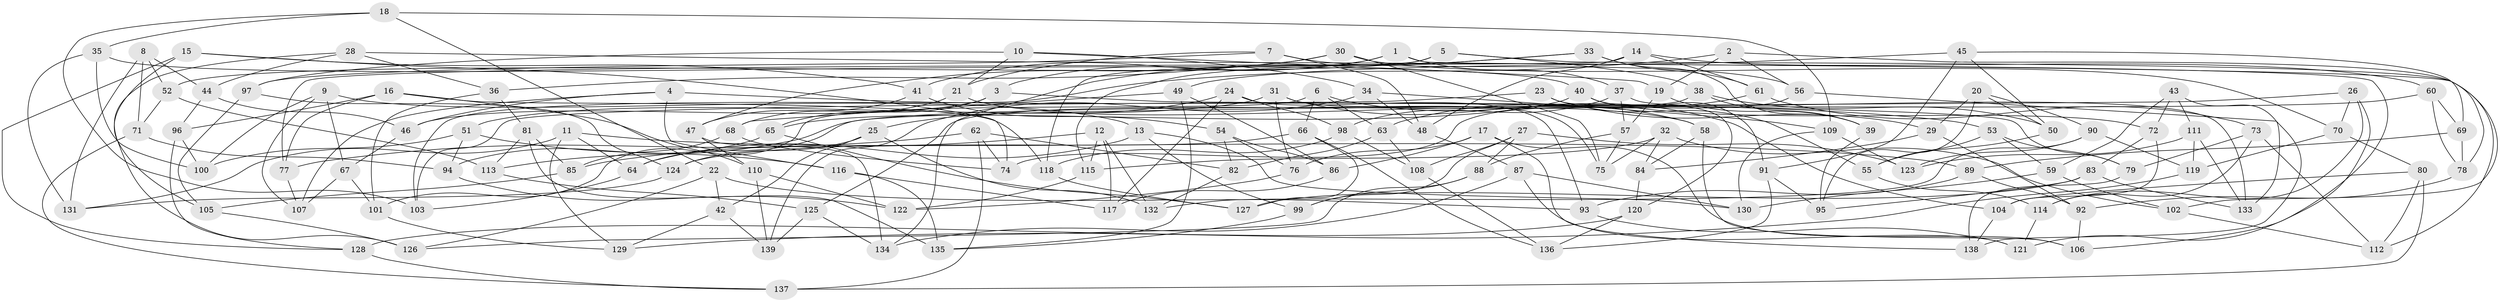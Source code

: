 // coarse degree distribution, {4: 0.35294117647058826, 6: 0.5294117647058824, 5: 0.10588235294117647, 3: 0.011764705882352941}
// Generated by graph-tools (version 1.1) at 2025/52/02/27/25 19:52:30]
// undirected, 139 vertices, 278 edges
graph export_dot {
graph [start="1"]
  node [color=gray90,style=filled];
  1;
  2;
  3;
  4;
  5;
  6;
  7;
  8;
  9;
  10;
  11;
  12;
  13;
  14;
  15;
  16;
  17;
  18;
  19;
  20;
  21;
  22;
  23;
  24;
  25;
  26;
  27;
  28;
  29;
  30;
  31;
  32;
  33;
  34;
  35;
  36;
  37;
  38;
  39;
  40;
  41;
  42;
  43;
  44;
  45;
  46;
  47;
  48;
  49;
  50;
  51;
  52;
  53;
  54;
  55;
  56;
  57;
  58;
  59;
  60;
  61;
  62;
  63;
  64;
  65;
  66;
  67;
  68;
  69;
  70;
  71;
  72;
  73;
  74;
  75;
  76;
  77;
  78;
  79;
  80;
  81;
  82;
  83;
  84;
  85;
  86;
  87;
  88;
  89;
  90;
  91;
  92;
  93;
  94;
  95;
  96;
  97;
  98;
  99;
  100;
  101;
  102;
  103;
  104;
  105;
  106;
  107;
  108;
  109;
  110;
  111;
  112;
  113;
  114;
  115;
  116;
  117;
  118;
  119;
  120;
  121;
  122;
  123;
  124;
  125;
  126;
  127;
  128;
  129;
  130;
  131;
  132;
  133;
  134;
  135;
  136;
  137;
  138;
  139;
  1 -- 37;
  1 -- 121;
  1 -- 41;
  1 -- 3;
  2 -- 19;
  2 -- 103;
  2 -- 78;
  2 -- 56;
  3 -- 46;
  3 -- 79;
  3 -- 65;
  4 -- 53;
  4 -- 46;
  4 -- 107;
  4 -- 116;
  5 -- 102;
  5 -- 118;
  5 -- 52;
  5 -- 38;
  6 -- 66;
  6 -- 63;
  6 -- 104;
  6 -- 101;
  7 -- 97;
  7 -- 21;
  7 -- 56;
  7 -- 48;
  8 -- 71;
  8 -- 131;
  8 -- 44;
  8 -- 52;
  9 -- 100;
  9 -- 107;
  9 -- 13;
  9 -- 67;
  10 -- 21;
  10 -- 34;
  10 -- 19;
  10 -- 97;
  11 -- 64;
  11 -- 131;
  11 -- 89;
  11 -- 129;
  12 -- 132;
  12 -- 85;
  12 -- 117;
  12 -- 115;
  13 -- 130;
  13 -- 64;
  13 -- 99;
  14 -- 61;
  14 -- 48;
  14 -- 60;
  14 -- 77;
  15 -- 41;
  15 -- 105;
  15 -- 128;
  15 -- 74;
  16 -- 77;
  16 -- 110;
  16 -- 118;
  16 -- 96;
  17 -- 106;
  17 -- 86;
  17 -- 138;
  17 -- 76;
  18 -- 35;
  18 -- 109;
  18 -- 103;
  18 -- 22;
  19 -- 39;
  19 -- 57;
  20 -- 29;
  20 -- 95;
  20 -- 90;
  20 -- 50;
  21 -- 58;
  21 -- 68;
  22 -- 93;
  22 -- 126;
  22 -- 42;
  23 -- 103;
  23 -- 120;
  23 -- 29;
  23 -- 55;
  24 -- 25;
  24 -- 98;
  24 -- 117;
  24 -- 93;
  25 -- 42;
  25 -- 124;
  25 -- 132;
  26 -- 70;
  26 -- 64;
  26 -- 114;
  26 -- 106;
  27 -- 123;
  27 -- 88;
  27 -- 108;
  27 -- 99;
  28 -- 44;
  28 -- 126;
  28 -- 36;
  28 -- 112;
  29 -- 92;
  29 -- 84;
  30 -- 75;
  30 -- 70;
  30 -- 36;
  30 -- 47;
  31 -- 51;
  31 -- 75;
  31 -- 58;
  31 -- 76;
  32 -- 75;
  32 -- 102;
  32 -- 115;
  32 -- 84;
  33 -- 115;
  33 -- 61;
  33 -- 134;
  33 -- 39;
  34 -- 109;
  34 -- 48;
  34 -- 139;
  35 -- 40;
  35 -- 131;
  35 -- 100;
  36 -- 101;
  36 -- 81;
  37 -- 57;
  37 -- 98;
  37 -- 133;
  38 -- 50;
  38 -- 125;
  38 -- 39;
  39 -- 95;
  40 -- 65;
  40 -- 72;
  40 -- 91;
  41 -- 54;
  41 -- 47;
  42 -- 139;
  42 -- 129;
  43 -- 72;
  43 -- 111;
  43 -- 59;
  43 -- 133;
  44 -- 46;
  44 -- 96;
  45 -- 69;
  45 -- 91;
  45 -- 50;
  45 -- 49;
  46 -- 67;
  47 -- 134;
  47 -- 110;
  48 -- 87;
  49 -- 86;
  49 -- 135;
  49 -- 68;
  50 -- 55;
  51 -- 116;
  51 -- 94;
  51 -- 100;
  52 -- 71;
  52 -- 113;
  53 -- 79;
  53 -- 55;
  53 -- 59;
  54 -- 86;
  54 -- 76;
  54 -- 82;
  55 -- 114;
  56 -- 138;
  56 -- 74;
  57 -- 88;
  57 -- 75;
  58 -- 84;
  58 -- 106;
  59 -- 130;
  59 -- 102;
  60 -- 69;
  60 -- 113;
  60 -- 78;
  61 -- 63;
  61 -- 73;
  62 -- 74;
  62 -- 137;
  62 -- 77;
  62 -- 82;
  63 -- 82;
  63 -- 108;
  64 -- 103;
  65 -- 94;
  65 -- 127;
  66 -- 136;
  66 -- 127;
  66 -- 124;
  67 -- 107;
  67 -- 101;
  68 -- 74;
  68 -- 85;
  69 -- 78;
  69 -- 89;
  70 -- 80;
  70 -- 119;
  71 -- 137;
  71 -- 94;
  72 -- 104;
  72 -- 83;
  73 -- 114;
  73 -- 112;
  73 -- 79;
  76 -- 122;
  77 -- 107;
  78 -- 92;
  79 -- 138;
  80 -- 137;
  80 -- 104;
  80 -- 112;
  81 -- 135;
  81 -- 113;
  81 -- 85;
  82 -- 132;
  83 -- 95;
  83 -- 127;
  83 -- 133;
  84 -- 120;
  85 -- 105;
  86 -- 117;
  87 -- 134;
  87 -- 121;
  87 -- 130;
  88 -- 126;
  88 -- 99;
  89 -- 92;
  89 -- 93;
  90 -- 123;
  90 -- 119;
  90 -- 132;
  91 -- 136;
  91 -- 95;
  92 -- 106;
  93 -- 121;
  94 -- 122;
  96 -- 128;
  96 -- 100;
  97 -- 124;
  97 -- 105;
  98 -- 118;
  98 -- 108;
  99 -- 135;
  101 -- 129;
  102 -- 112;
  104 -- 138;
  105 -- 126;
  108 -- 136;
  109 -- 130;
  109 -- 123;
  110 -- 139;
  110 -- 122;
  111 -- 133;
  111 -- 123;
  111 -- 119;
  113 -- 125;
  114 -- 121;
  115 -- 122;
  116 -- 135;
  116 -- 117;
  118 -- 127;
  119 -- 129;
  120 -- 136;
  120 -- 128;
  124 -- 131;
  125 -- 139;
  125 -- 134;
  128 -- 137;
}
